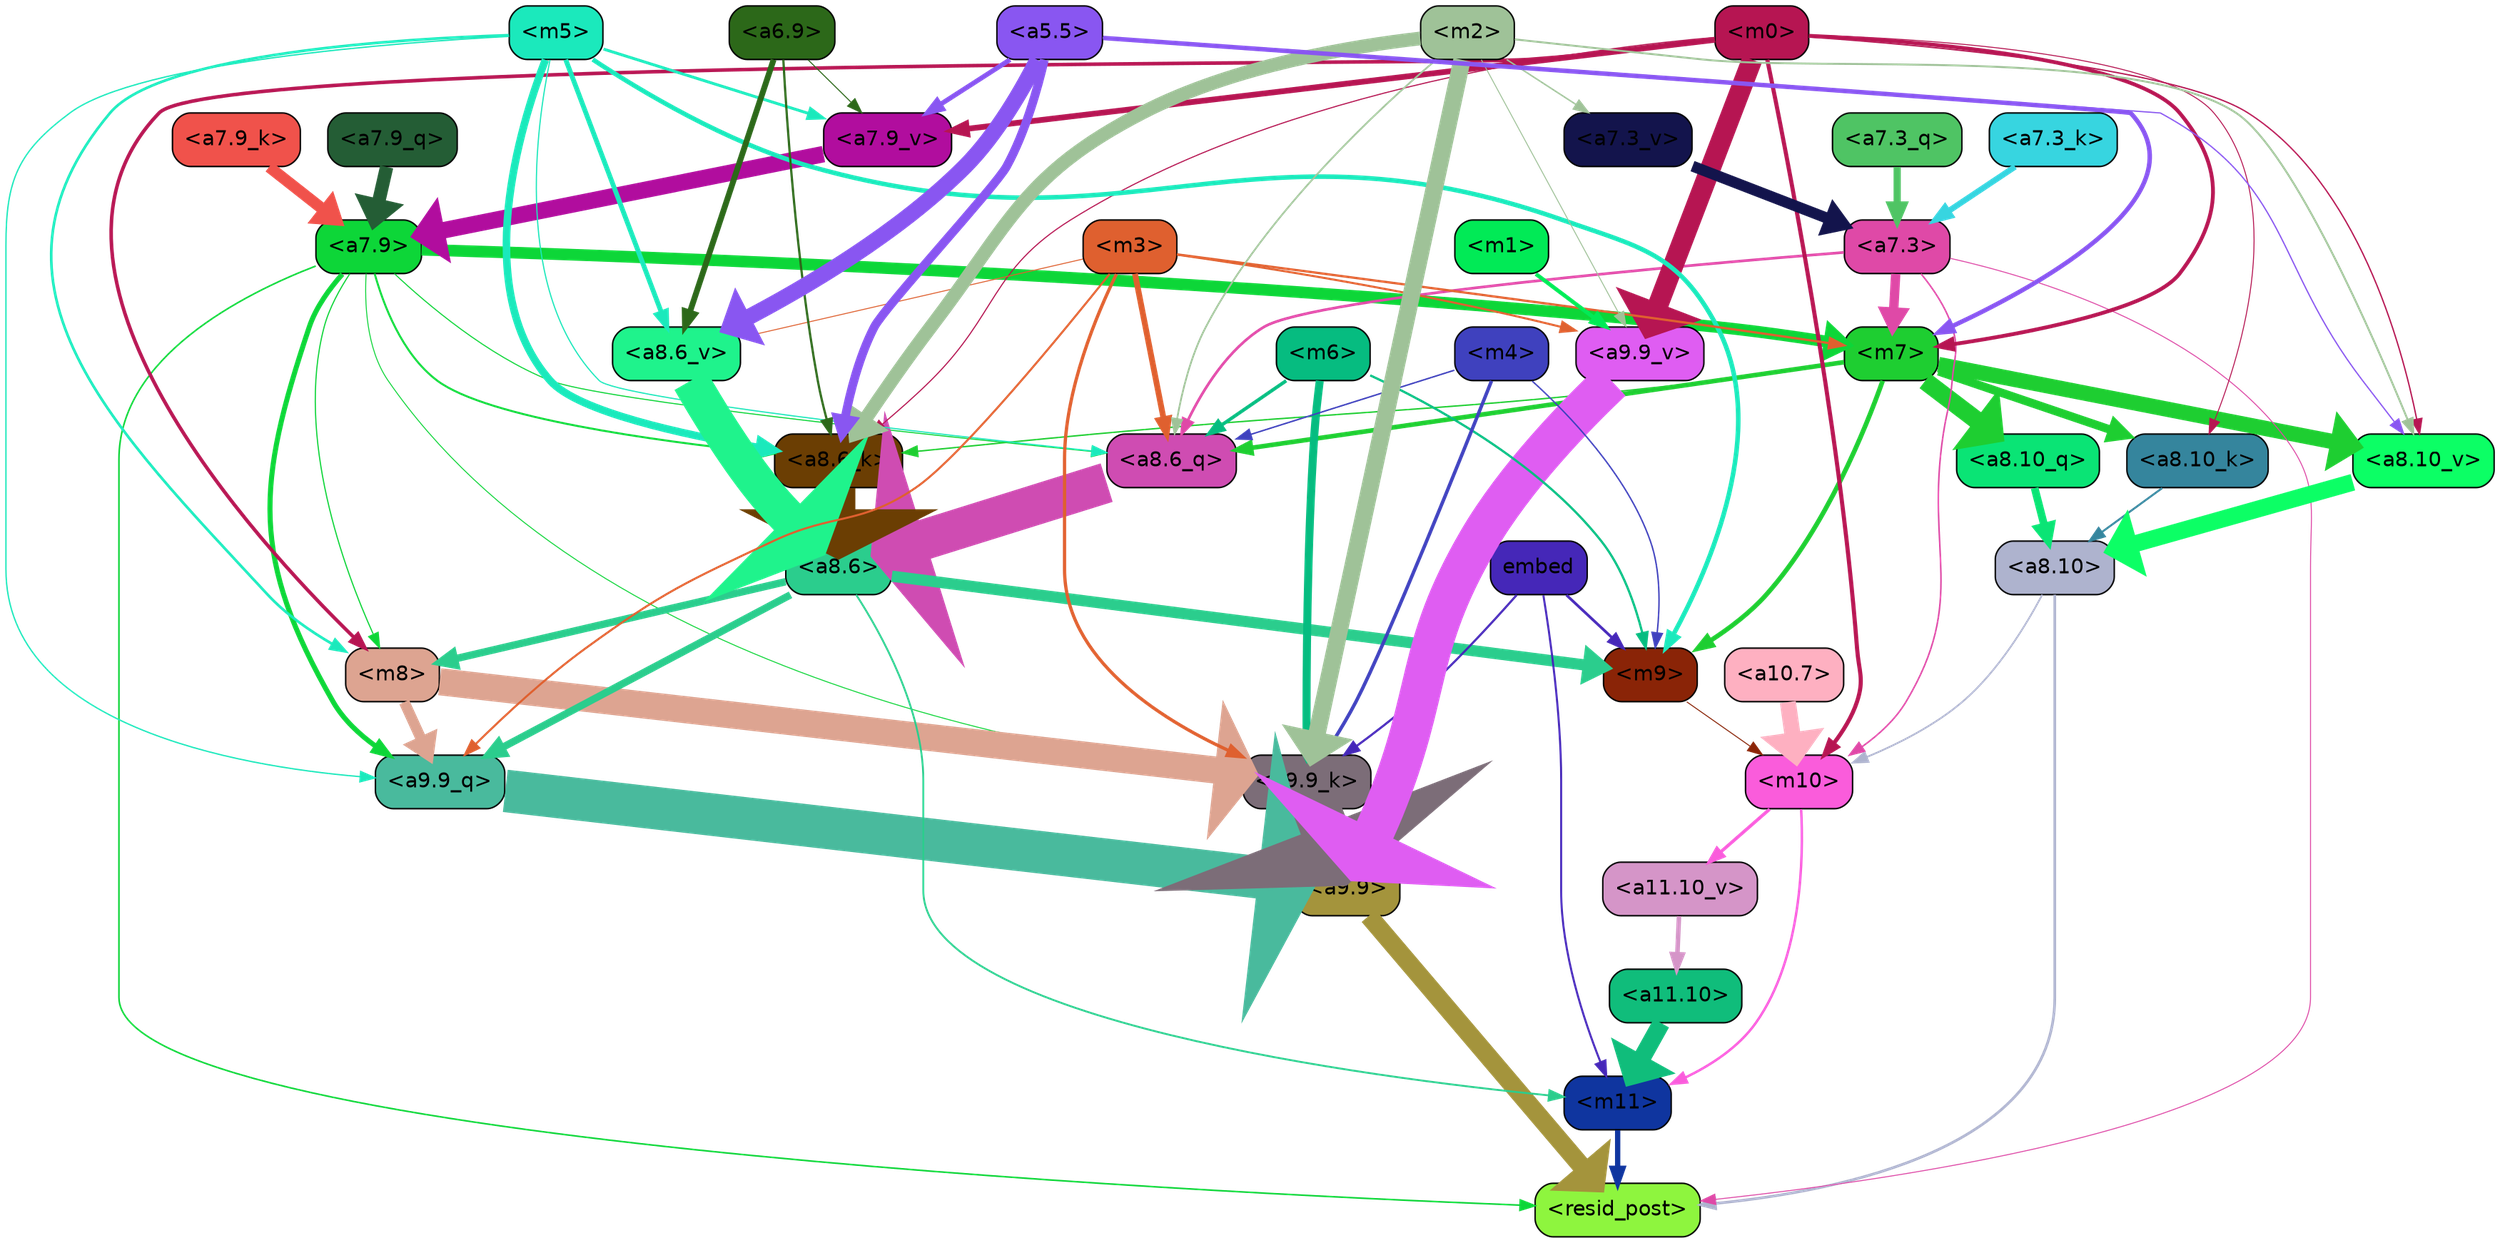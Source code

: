 strict digraph "" {
	graph [bgcolor=transparent,
		layout=dot,
		overlap=false,
		splines=true
	];
	"<m11>"	[color=black,
		fillcolor="#0f359f",
		fontname=Helvetica,
		shape=box,
		style="filled, rounded"];
	"<resid_post>"	[color=black,
		fillcolor="#8ef53e",
		fontname=Helvetica,
		shape=box,
		style="filled, rounded"];
	"<m11>" -> "<resid_post>"	[color="#0f359f",
		penwidth=3.564229369163513];
	"<a9.9>"	[color=black,
		fillcolor="#a4943c",
		fontname=Helvetica,
		shape=box,
		style="filled, rounded"];
	"<a9.9>" -> "<resid_post>"	[color="#a4943c",
		penwidth=12.493714332580566];
	"<a8.10>"	[color=black,
		fillcolor="#aeb3ce",
		fontname=Helvetica,
		shape=box,
		style="filled, rounded"];
	"<a8.10>" -> "<resid_post>"	[color="#aeb3ce",
		penwidth=1.7969894409179688];
	"<m10>"	[color=black,
		fillcolor="#fa5cdb",
		fontname=Helvetica,
		shape=box,
		style="filled, rounded"];
	"<a8.10>" -> "<m10>"	[color="#aeb3ce",
		penwidth=1.1516046524047852];
	"<a7.9>"	[color=black,
		fillcolor="#0dd638",
		fontname=Helvetica,
		shape=box,
		style="filled, rounded"];
	"<a7.9>" -> "<resid_post>"	[color="#0dd638",
		penwidth=1.061915397644043];
	"<m7>"	[color=black,
		fillcolor="#1ece31",
		fontname=Helvetica,
		shape=box,
		style="filled, rounded"];
	"<a7.9>" -> "<m7>"	[color="#0dd638",
		penwidth=7.860968112945557];
	"<a9.9_q>"	[color=black,
		fillcolor="#49ba9d",
		fontname=Helvetica,
		shape=box,
		style="filled, rounded"];
	"<a7.9>" -> "<a9.9_q>"	[color="#0dd638",
		penwidth=3.4010400772094727];
	"<a9.9_k>"	[color=black,
		fillcolor="#7c6d78",
		fontname=Helvetica,
		shape=box,
		style="filled, rounded"];
	"<a7.9>" -> "<a9.9_k>"	[color="#0dd638",
		penwidth=0.6359977722167969];
	"<m8>"	[color=black,
		fillcolor="#dda491",
		fontname=Helvetica,
		shape=box,
		style="filled, rounded"];
	"<a7.9>" -> "<m8>"	[color="#0dd638",
		penwidth=0.7847824096679688];
	"<a8.6_q>"	[color=black,
		fillcolor="#cf4cb2",
		fontname=Helvetica,
		shape=box,
		style="filled, rounded"];
	"<a7.9>" -> "<a8.6_q>"	[color="#0dd638",
		penwidth=0.7225875854492188];
	"<a8.6_k>"	[color=black,
		fillcolor="#6b3e03",
		fontname=Helvetica,
		shape=box,
		style="filled, rounded"];
	"<a7.9>" -> "<a8.6_k>"	[color="#0dd638",
		penwidth=1.3351249694824219];
	"<a7.3>"	[color=black,
		fillcolor="#df49a7",
		fontname=Helvetica,
		shape=box,
		style="filled, rounded"];
	"<a7.3>" -> "<resid_post>"	[color="#df49a7",
		penwidth=0.6493911743164062];
	"<a7.3>" -> "<m10>"	[color="#df49a7",
		penwidth=1.0287714004516602];
	"<a7.3>" -> "<m7>"	[color="#df49a7",
		penwidth=6.300837516784668];
	"<a7.3>" -> "<a8.6_q>"	[color="#df49a7",
		penwidth=1.7833585739135742];
	"<a11.10>"	[color=black,
		fillcolor="#10bd7b",
		fontname=Helvetica,
		shape=box,
		style="filled, rounded"];
	"<a11.10>" -> "<m11>"	[color="#10bd7b",
		penwidth=11.804504871368408];
	"<m10>" -> "<m11>"	[color="#fa5cdb",
		penwidth=1.6351637840270996];
	"<a11.10_v>"	[color=black,
		fillcolor="#d595c8",
		fontname=Helvetica,
		shape=box,
		style="filled, rounded"];
	"<m10>" -> "<a11.10_v>"	[color="#fa5cdb",
		penwidth=2.195528030395508];
	"<a8.6>"	[color=black,
		fillcolor="#2bcd8d",
		fontname=Helvetica,
		shape=box,
		style="filled, rounded"];
	"<a8.6>" -> "<m11>"	[color="#2bcd8d",
		penwidth=1.2564282417297363];
	"<m9>"	[color=black,
		fillcolor="#8a2407",
		fontname=Helvetica,
		shape=box,
		style="filled, rounded"];
	"<a8.6>" -> "<m9>"	[color="#2bcd8d",
		penwidth=7.538959503173828];
	"<a8.6>" -> "<a9.9_q>"	[color="#2bcd8d",
		penwidth=4.915989875793457];
	"<a8.6>" -> "<m8>"	[color="#2bcd8d",
		penwidth=4.953336715698242];
	embed	[color=black,
		fillcolor="#4527b8",
		fontname=Helvetica,
		shape=box,
		style="filled, rounded"];
	embed -> "<m11>"	[color="#4527b8",
		penwidth=1.3679008483886719];
	embed -> "<m9>"	[color="#4527b8",
		penwidth=1.8025074005126953];
	embed -> "<a9.9_k>"	[color="#4527b8",
		penwidth=1.4555702209472656];
	"<a11.10_v>" -> "<a11.10>"	[color="#d595c8",
		penwidth=3.037395477294922];
	"<a10.7>"	[color=black,
		fillcolor="#feb0c1",
		fontname=Helvetica,
		shape=box,
		style="filled, rounded"];
	"<a10.7>" -> "<m10>"	[color="#feb0c1",
		penwidth=10.747549057006836];
	"<m9>" -> "<m10>"	[color="#8a2407",
		penwidth=0.6350235939025879];
	"<m0>"	[color=black,
		fillcolor="#b61552",
		fontname=Helvetica,
		shape=box,
		style="filled, rounded"];
	"<m0>" -> "<m10>"	[color="#b61552",
		penwidth=2.7613906860351562];
	"<m0>" -> "<m7>"	[color="#b61552",
		penwidth=2.5545620918273926];
	"<a9.9_v>"	[color=black,
		fillcolor="#df5df2",
		fontname=Helvetica,
		shape=box,
		style="filled, rounded"];
	"<m0>" -> "<a9.9_v>"	[color="#b61552",
		penwidth=13.730411529541016];
	"<m0>" -> "<m8>"	[color="#b61552",
		penwidth=2.381570816040039];
	"<a8.10_k>"	[color=black,
		fillcolor="#35859d",
		fontname=Helvetica,
		shape=box,
		style="filled, rounded"];
	"<m0>" -> "<a8.10_k>"	[color="#b61552",
		penwidth=0.6495761871337891];
	"<m0>" -> "<a8.6_k>"	[color="#b61552",
		penwidth=0.7486534118652344];
	"<a8.10_v>"	[color=black,
		fillcolor="#0cff65",
		fontname=Helvetica,
		shape=box,
		style="filled, rounded"];
	"<m0>" -> "<a8.10_v>"	[color="#b61552",
		penwidth=0.8922653198242188];
	"<a7.9_v>"	[color=black,
		fillcolor="#b10d9e",
		fontname=Helvetica,
		shape=box,
		style="filled, rounded"];
	"<m0>" -> "<a7.9_v>"	[color="#b61552",
		penwidth=3.8575639724731445];
	"<m7>" -> "<m9>"	[color="#1ece31",
		penwidth=3.136892318725586];
	"<a8.10_q>"	[color=black,
		fillcolor="#0ae475",
		fontname=Helvetica,
		shape=box,
		style="filled, rounded"];
	"<m7>" -> "<a8.10_q>"	[color="#1ece31",
		penwidth=12.156120300292969];
	"<m7>" -> "<a8.6_q>"	[color="#1ece31",
		penwidth=3.078853130340576];
	"<m7>" -> "<a8.10_k>"	[color="#1ece31",
		penwidth=5.668270111083984];
	"<m7>" -> "<a8.6_k>"	[color="#1ece31",
		penwidth=0.9513492584228516];
	"<m7>" -> "<a8.10_v>"	[color="#1ece31",
		penwidth=10.289600372314453];
	"<m6>"	[color=black,
		fillcolor="#06bc80",
		fontname=Helvetica,
		shape=box,
		style="filled, rounded"];
	"<m6>" -> "<m9>"	[color="#06bc80",
		penwidth=1.5130538940429688];
	"<m6>" -> "<a9.9_k>"	[color="#06bc80",
		penwidth=5.398126602172852];
	"<m6>" -> "<a8.6_q>"	[color="#06bc80",
		penwidth=2.3049817085266113];
	"<m5>"	[color=black,
		fillcolor="#1be9bc",
		fontname=Helvetica,
		shape=box,
		style="filled, rounded"];
	"<m5>" -> "<m9>"	[color="#1be9bc",
		penwidth=3.070161819458008];
	"<m5>" -> "<a9.9_q>"	[color="#1be9bc",
		penwidth=0.8938226699829102];
	"<m5>" -> "<m8>"	[color="#1be9bc",
		penwidth=1.7677688598632812];
	"<m5>" -> "<a8.6_q>"	[color="#1be9bc",
		penwidth=0.7973227500915527];
	"<m5>" -> "<a8.6_k>"	[color="#1be9bc",
		penwidth=5.085668563842773];
	"<a8.6_v>"	[color=black,
		fillcolor="#1ff38c",
		fontname=Helvetica,
		shape=box,
		style="filled, rounded"];
	"<m5>" -> "<a8.6_v>"	[color="#1be9bc",
		penwidth=3.2228469848632812];
	"<m5>" -> "<a7.9_v>"	[color="#1be9bc",
		penwidth=1.9051971435546875];
	"<m4>"	[color=black,
		fillcolor="#3f41be",
		fontname=Helvetica,
		shape=box,
		style="filled, rounded"];
	"<m4>" -> "<m9>"	[color="#3f41be",
		penwidth=0.9546451568603516];
	"<m4>" -> "<a9.9_k>"	[color="#3f41be",
		penwidth=2.334225654602051];
	"<m4>" -> "<a8.6_q>"	[color="#3f41be",
		penwidth=0.9813051223754883];
	"<a9.9_q>" -> "<a9.9>"	[color="#49ba9d",
		penwidth=28.56541872024536];
	"<a9.9_k>" -> "<a9.9>"	[color="#7c6d78",
		penwidth=32.31142416596413];
	"<a9.9_v>" -> "<a9.9>"	[color="#df5df2",
		penwidth=27.08489227294922];
	"<m8>" -> "<a9.9_q>"	[color="#dda491",
		penwidth=7.189451217651367];
	"<m8>" -> "<a9.9_k>"	[color="#dda491",
		penwidth=18.19952392578125];
	"<m3>"	[color=black,
		fillcolor="#df602f",
		fontname=Helvetica,
		shape=box,
		style="filled, rounded"];
	"<m3>" -> "<m7>"	[color="#df602f",
		penwidth=1.519754409790039];
	"<m3>" -> "<a9.9_q>"	[color="#df602f",
		penwidth=1.3806190490722656];
	"<m3>" -> "<a9.9_k>"	[color="#df602f",
		penwidth=2.201329231262207];
	"<m3>" -> "<a9.9_v>"	[color="#df602f",
		penwidth=1.3742599487304688];
	"<m3>" -> "<a8.6_q>"	[color="#df602f",
		penwidth=3.894710063934326];
	"<m3>" -> "<a8.6_v>"	[color="#df602f",
		penwidth=0.6379051208496094];
	"<m2>"	[color=black,
		fillcolor="#9fc298",
		fontname=Helvetica,
		shape=box,
		style="filled, rounded"];
	"<m2>" -> "<a9.9_k>"	[color="#9fc298",
		penwidth=11.667590618133545];
	"<m2>" -> "<a9.9_v>"	[color="#9fc298",
		penwidth=0.6356887817382812];
	"<m2>" -> "<a8.6_q>"	[color="#9fc298",
		penwidth=1.1711654663085938];
	"<m2>" -> "<a8.6_k>"	[color="#9fc298",
		penwidth=9.172065734863281];
	"<m2>" -> "<a8.10_v>"	[color="#9fc298",
		penwidth=1.287038803100586];
	"<a7.3_v>"	[color=black,
		fillcolor="#13144c",
		fontname=Helvetica,
		shape=box,
		style="filled, rounded"];
	"<m2>" -> "<a7.3_v>"	[color="#9fc298",
		penwidth=0.9664144515991211];
	"<m1>"	[color=black,
		fillcolor="#01ea56",
		fontname=Helvetica,
		shape=box,
		style="filled, rounded"];
	"<m1>" -> "<a9.9_v>"	[color="#01ea56",
		penwidth=2.656749725341797];
	"<a8.10_q>" -> "<a8.10>"	[color="#0ae475",
		penwidth=5.194318771362305];
	"<a8.6_q>" -> "<a8.6>"	[color="#cf4cb2",
		penwidth=27.11296832561493];
	"<a8.10_k>" -> "<a8.10>"	[color="#35859d",
		penwidth=1.3374805450439453];
	"<a8.6_k>" -> "<a8.6>"	[color="#6b3e03",
		penwidth=22.57996129989624];
	"<a8.10_v>" -> "<a8.10>"	[color="#0cff65",
		penwidth=11.339973449707031];
	"<a8.6_v>" -> "<a8.6>"	[color="#1ff38c",
		penwidth=25.068782806396484];
	"<a6.9>"	[color=black,
		fillcolor="#2c6819",
		fontname=Helvetica,
		shape=box,
		style="filled, rounded"];
	"<a6.9>" -> "<a8.6_k>"	[color="#2c6819",
		penwidth=1.504995346069336];
	"<a6.9>" -> "<a8.6_v>"	[color="#2c6819",
		penwidth=3.925710678100586];
	"<a6.9>" -> "<a7.9_v>"	[color="#2c6819",
		penwidth=0.6791744232177734];
	"<a5.5>"	[color=black,
		fillcolor="#8956f1",
		fontname=Helvetica,
		shape=box,
		style="filled, rounded"];
	"<a5.5>" -> "<m7>"	[color="#8956f1",
		penwidth=3.0042500495910645];
	"<a5.5>" -> "<a8.6_k>"	[color="#8956f1",
		penwidth=5.877564430236816];
	"<a5.5>" -> "<a8.10_v>"	[color="#8956f1",
		penwidth=0.8552722930908203];
	"<a5.5>" -> "<a8.6_v>"	[color="#8956f1",
		penwidth=10.800443649291992];
	"<a5.5>" -> "<a7.9_v>"	[color="#8956f1",
		penwidth=3.215801239013672];
	"<a7.9_q>"	[color=black,
		fillcolor="#245d35",
		fontname=Helvetica,
		shape=box,
		style="filled, rounded"];
	"<a7.9_q>" -> "<a7.9>"	[color="#245d35",
		penwidth=8.971264004707336];
	"<a7.3_q>"	[color=black,
		fillcolor="#4fc464",
		fontname=Helvetica,
		shape=box,
		style="filled, rounded"];
	"<a7.3_q>" -> "<a7.3>"	[color="#4fc464",
		penwidth=4.836760997772217];
	"<a7.9_k>"	[color=black,
		fillcolor="#f0524b",
		fontname=Helvetica,
		shape=box,
		style="filled, rounded"];
	"<a7.9_k>" -> "<a7.9>"	[color="#f0524b",
		penwidth=7.68915319442749];
	"<a7.3_k>"	[color=black,
		fillcolor="#37d5e0",
		fontname=Helvetica,
		shape=box,
		style="filled, rounded"];
	"<a7.3_k>" -> "<a7.3>"	[color="#37d5e0",
		penwidth=3.9247055053710938];
	"<a7.9_v>" -> "<a7.9>"	[color="#b10d9e",
		penwidth=11.073700428009033];
	"<a7.3_v>" -> "<a7.3>"	[color="#13144c",
		penwidth=7.367694854736328];
}

